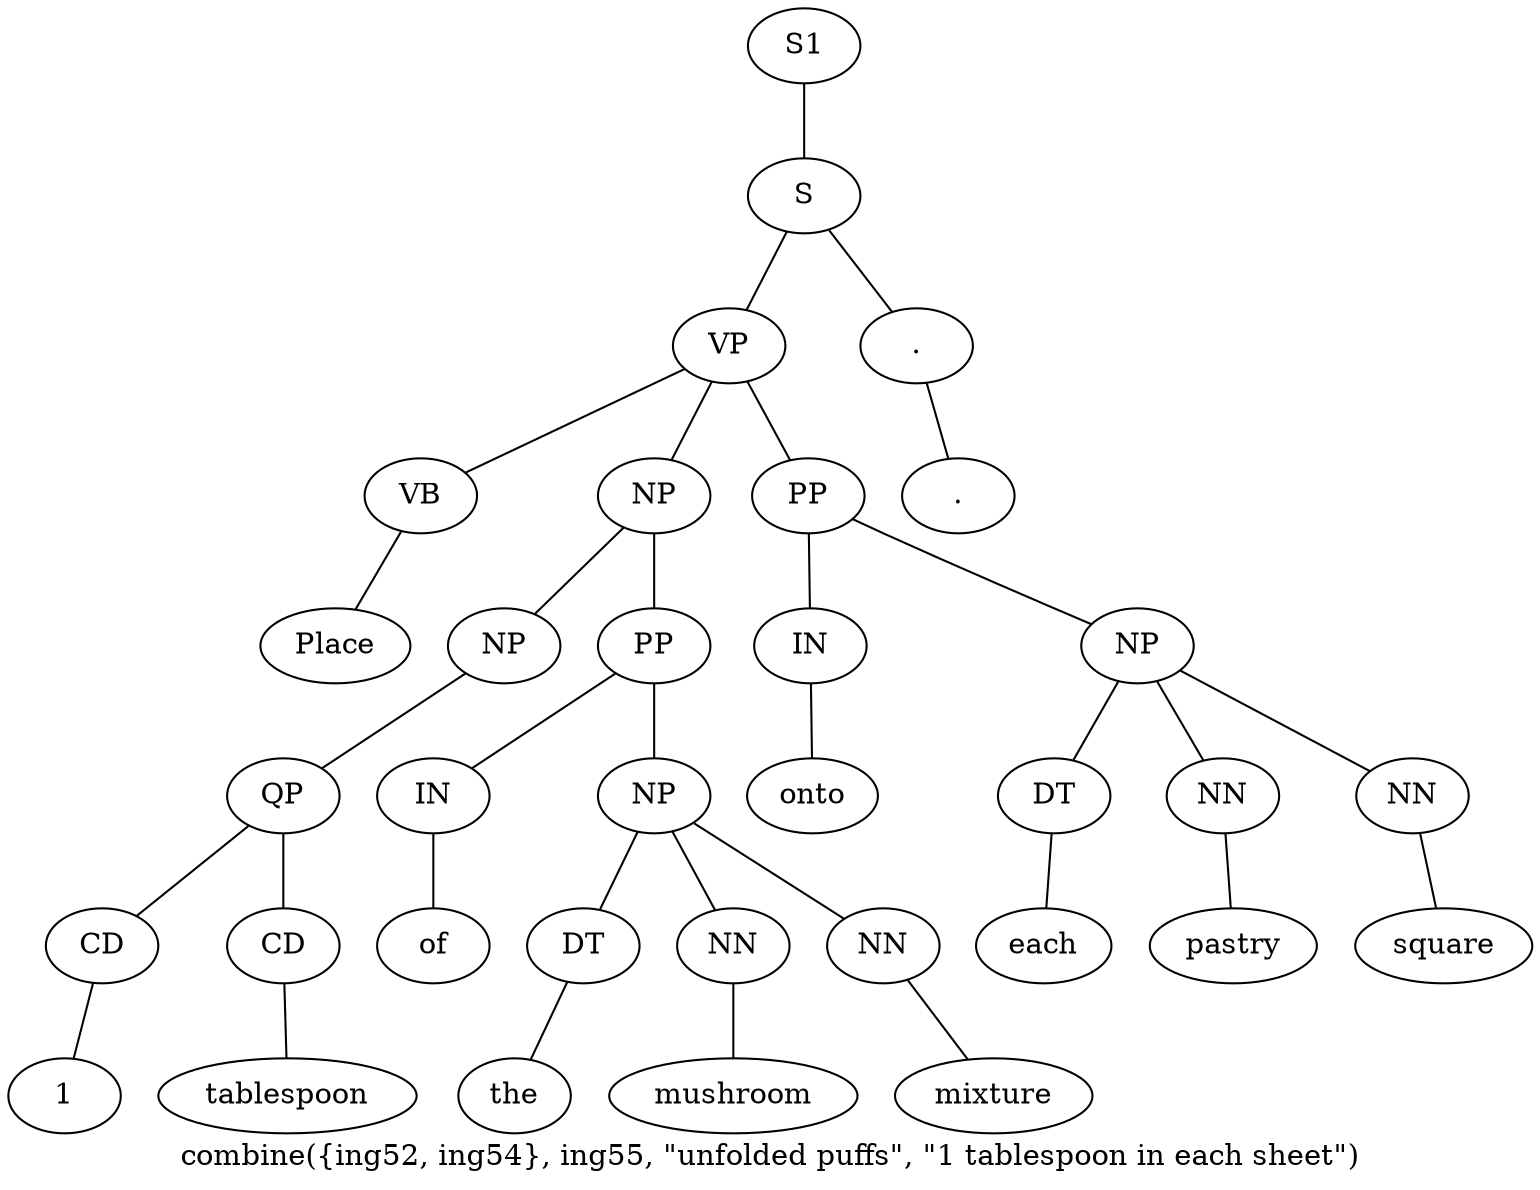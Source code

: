 graph SyntaxGraph {
	label = "combine({ing52, ing54}, ing55, \"unfolded puffs\", \"1 tablespoon in each sheet\")";
	Node0 [label="S1"];
	Node1 [label="S"];
	Node2 [label="VP"];
	Node3 [label="VB"];
	Node4 [label="Place"];
	Node5 [label="NP"];
	Node6 [label="NP"];
	Node7 [label="QP"];
	Node8 [label="CD"];
	Node9 [label="1"];
	Node10 [label="CD"];
	Node11 [label="tablespoon"];
	Node12 [label="PP"];
	Node13 [label="IN"];
	Node14 [label="of"];
	Node15 [label="NP"];
	Node16 [label="DT"];
	Node17 [label="the"];
	Node18 [label="NN"];
	Node19 [label="mushroom"];
	Node20 [label="NN"];
	Node21 [label="mixture"];
	Node22 [label="PP"];
	Node23 [label="IN"];
	Node24 [label="onto"];
	Node25 [label="NP"];
	Node26 [label="DT"];
	Node27 [label="each"];
	Node28 [label="NN"];
	Node29 [label="pastry"];
	Node30 [label="NN"];
	Node31 [label="square"];
	Node32 [label="."];
	Node33 [label="."];

	Node0 -- Node1;
	Node1 -- Node2;
	Node1 -- Node32;
	Node2 -- Node3;
	Node2 -- Node5;
	Node2 -- Node22;
	Node3 -- Node4;
	Node5 -- Node6;
	Node5 -- Node12;
	Node6 -- Node7;
	Node7 -- Node8;
	Node7 -- Node10;
	Node8 -- Node9;
	Node10 -- Node11;
	Node12 -- Node13;
	Node12 -- Node15;
	Node13 -- Node14;
	Node15 -- Node16;
	Node15 -- Node18;
	Node15 -- Node20;
	Node16 -- Node17;
	Node18 -- Node19;
	Node20 -- Node21;
	Node22 -- Node23;
	Node22 -- Node25;
	Node23 -- Node24;
	Node25 -- Node26;
	Node25 -- Node28;
	Node25 -- Node30;
	Node26 -- Node27;
	Node28 -- Node29;
	Node30 -- Node31;
	Node32 -- Node33;
}